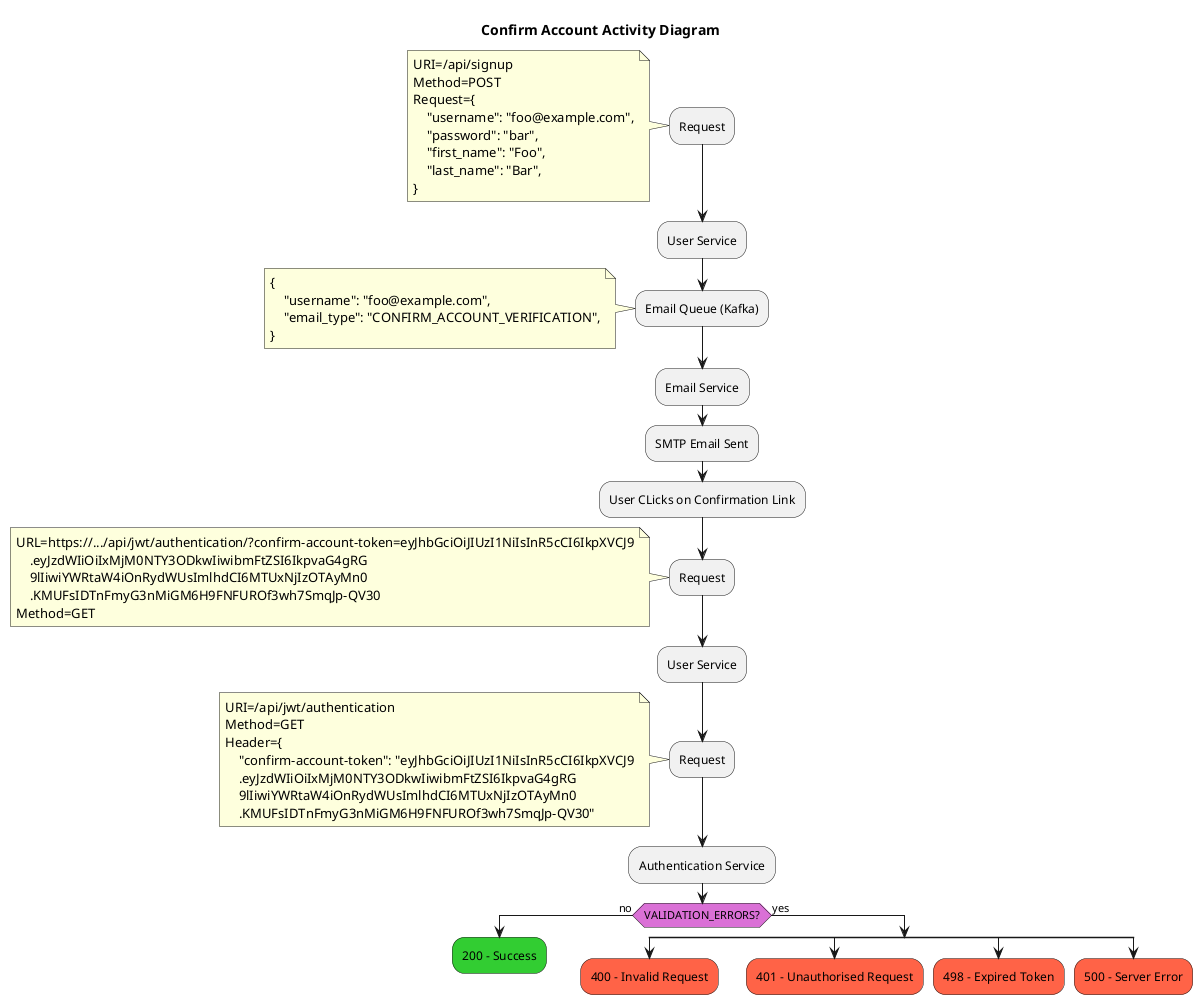 @startuml
'https://plantuml.com/activity-diagram-beta

title Confirm Account Activity Diagram

:Request;
note
URI=/api/signup
Method=POST
Request={
    "username": "foo@example.com",
    "password": "bar",
    "first_name": "Foo",
    "last_name": "Bar",
}
end note

:User Service;

:Email Queue (Kafka);
note
{
    "username": "foo@example.com",
    "email_type": "CONFIRM_ACCOUNT_VERIFICATION",
}
end note

:Email Service;

:SMTP Email Sent;

:User CLicks on Confirmation Link;

:Request;
note
URL=https://.../api/jwt/authentication/?confirm-account-token=eyJhbGciOiJIUzI1NiIsInR5cCI6IkpXVCJ9
    .eyJzdWIiOiIxMjM0NTY3ODkwIiwibmFtZSI6IkpvaG4gRG
    9lIiwiYWRtaW4iOnRydWUsImlhdCI6MTUxNjIzOTAyMn0
    .KMUFsIDTnFmyG3nMiGM6H9FNFUROf3wh7SmqJp-QV30
Method=GET
end note

:User Service;

:Request;
note
URI=/api/jwt/authentication
Method=GET
Header={
    "confirm-account-token": "eyJhbGciOiJIUzI1NiIsInR5cCI6IkpXVCJ9
    .eyJzdWIiOiIxMjM0NTY3ODkwIiwibmFtZSI6IkpvaG4gRG
    9lIiwiYWRtaW4iOnRydWUsImlhdCI6MTUxNjIzOTAyMn0
    .KMUFsIDTnFmyG3nMiGM6H9FNFUROf3wh7SmqJp-QV30"
end note

:Authentication Service;
skinparam ActivityDiamondBackgroundColor orchid
if (VALIDATION_ERRORS?) then (no)
    #limegreen:200 - Success;
    kill;
else (yes)
    split
        #tomato:400 - Invalid Request;
        kill;
    split again
        #tomato:401 - Unauthorised Request;
        kill;
    split again
        #tomato:498 - Expired Token;
        kill;
    split again
        #tomato:500 - Server Error;
        kill;
    end split
endif

@enduml
